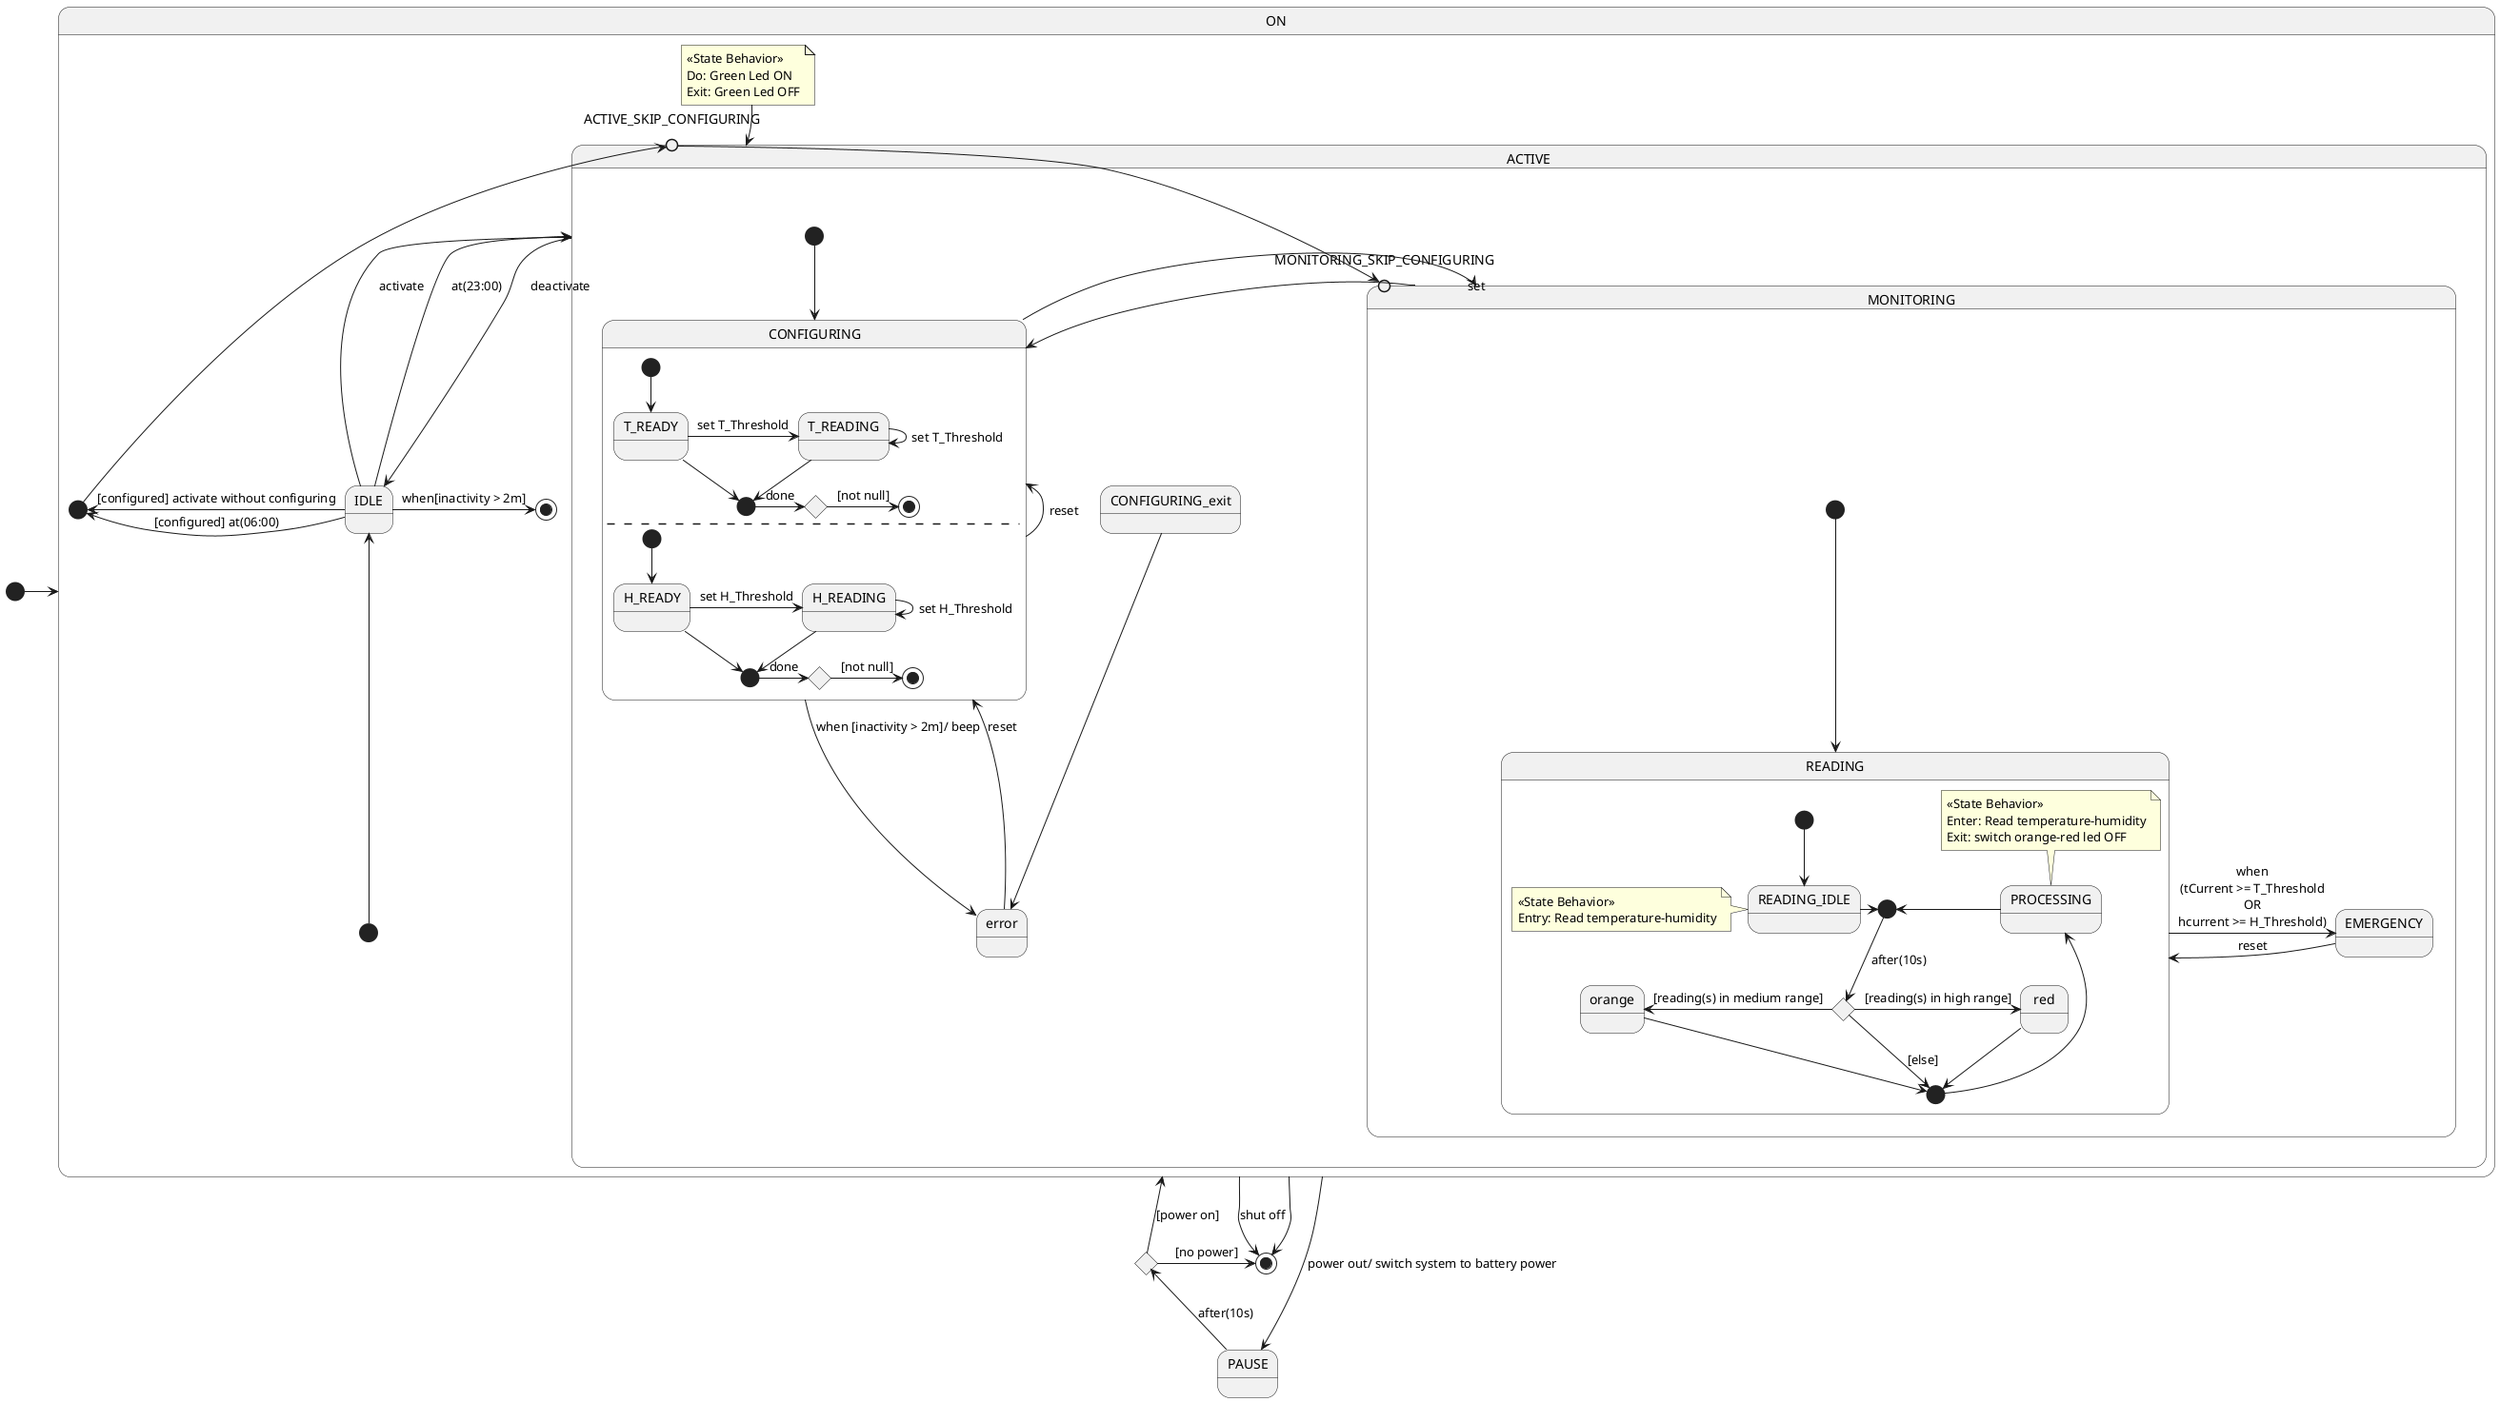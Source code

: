 @startuml "Temperature and Humidity Detector"
state ON {
    note "<<State Behavior>>\nDo: Green Led ON\nExit: Green Led OFF" as N_ACTIVE
    state IDLE
    state ACTIVE {
        state error
        state ACTIVE_SKIP_CONFIGURING <<entryPoint>>
        state CONFIGURING {
            state T_READY
            state T_READING
            state j4 <<start>>
            state c3 <<choice>>

            [*] --> T_READY
            T_READY -> T_READING: set T_Threshold
            T_READY --> j4
            T_READING -> T_READING: set T_Threshold
            T_READING --> j4
            j4 -> c3: done
            c3 -> [*]: [not null]
            --
            state H_READY
            state H_READING
            state j5 <<start>>
            state c4 <<choice>>

            [*] --> H_READY
            H_READY -> H_READING: set H_Threshold
            H_READY --> j5
            H_READING -> H_READING: set H_Threshold
            H_READING --> j5
            j5 -> c4: done
            c4 -> [*]: [not null]
        }
        ' ACTIVE: <<State Behavior>>\nDo: Green Led ON\nExit: Green Led OFF
        state MONITORING {
            state MONITORING_SKIP_CONFIGURING <<entryPoint>>
            state READING {
                note "<<State Behavior>>\nEntry: Read temperature-humidity" AS N_READING_IDLE
                note "<<State Behavior>>\nEnter: Read temperature-humidity\nExit: switch orange-red led OFF" AS N_PROCESSING
                state j2 <<start>>
                state j3 <<start>>
                state c2 <<choice>>
                state READING_IDLE
                state PROCESSING

                [*] --> READING_IDLE
                READING_IDLE -> j2
                PROCESSING -l-> j2
                j2 --> c2: after(10s)
                c2 --> j3: [else]
                c2 -l-> orange: [reading(s) in medium range]
                c2 -> red: [reading(s) in high range]
                orange --> j3
                red --> j3
                j3 -u-> PROCESSING
                N_READING_IDLE -> READING_IDLE
                N_PROCESSING --> PROCESSING
            }
            state EMERGENCY
            [*] --> READING
            READING -> EMERGENCY : when\n(tCurrent >= T_Threshold\nOR\nhcurrent >= H_Threshold)
            EMERGENCY -l-> READING : reset
        }
        CONFIGURING_exit --> error
        ACTIVE_SKIP_CONFIGURING --> MONITORING_SKIP_CONFIGURING
        CONFIGURING --> error: when [inactivity > 2m]/ beep
        error -u-> CONFIGURING: reset
        [*] --> CONFIGURING
        CONFIGURING -l-> CONFIGURING: reset
        CONFIGURING -l-> MONITORING
        MONITORING -> CONFIGURING: set
    }
    state j1 <<start>>

    N_ACTIVE --> ACTIVE
    [*] -u-> IDLE
    IDLE -l-> j1 : [configured] activate without configuring
    IDLE -l-> j1 : [configured] at(06:00)
    IDLE -u-> ACTIVE : activate
    IDLE -u-> ACTIVE : at(23:00)
    ACTIVE --> IDLE : deactivate
    IDLE -> [*] : when[inactivity > 2m]
    j1 -u-> ACTIVE_SKIP_CONFIGURING
}   
state PAUSE
state c1 <<choice>>
[*] -> ON
ON -> [*] : shut off
ON -> [*]
ON -l-> PAUSE : power out/ switch system to battery power
PAUSE -u-> c1 : after(10s)
c1 -u-> ON : [power on]
c1 -> [*] : [no power]

@enduml